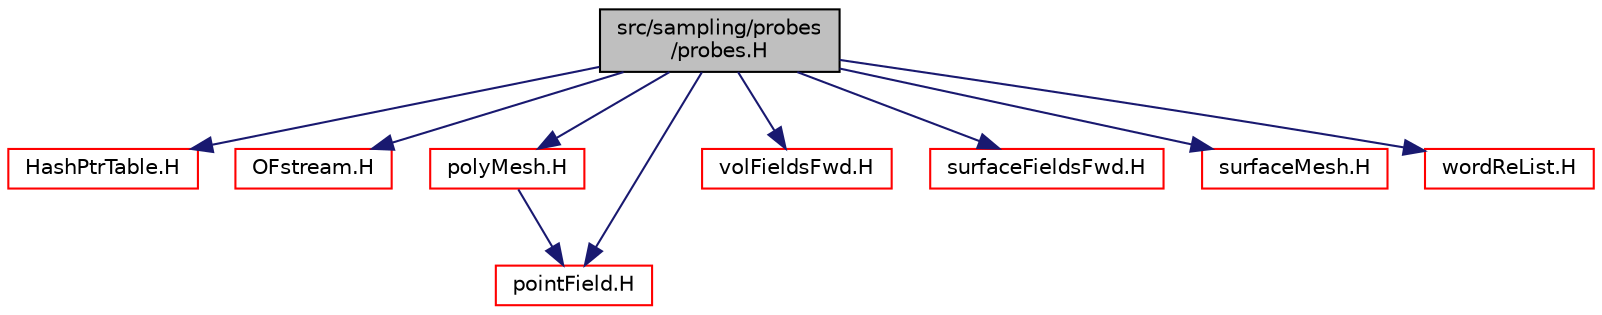 digraph "src/sampling/probes/probes.H"
{
  bgcolor="transparent";
  edge [fontname="Helvetica",fontsize="10",labelfontname="Helvetica",labelfontsize="10"];
  node [fontname="Helvetica",fontsize="10",shape=record];
  Node1 [label="src/sampling/probes\l/probes.H",height=0.2,width=0.4,color="black", fillcolor="grey75", style="filled", fontcolor="black"];
  Node1 -> Node2 [color="midnightblue",fontsize="10",style="solid",fontname="Helvetica"];
  Node2 [label="HashPtrTable.H",height=0.2,width=0.4,color="red",URL="$a07599.html"];
  Node1 -> Node3 [color="midnightblue",fontsize="10",style="solid",fontname="Helvetica"];
  Node3 [label="OFstream.H",height=0.2,width=0.4,color="red",URL="$a07799.html"];
  Node1 -> Node4 [color="midnightblue",fontsize="10",style="solid",fontname="Helvetica"];
  Node4 [label="polyMesh.H",height=0.2,width=0.4,color="red",URL="$a08657.html"];
  Node4 -> Node5 [color="midnightblue",fontsize="10",style="solid",fontname="Helvetica"];
  Node5 [label="pointField.H",height=0.2,width=0.4,color="red",URL="$a08801.html"];
  Node1 -> Node5 [color="midnightblue",fontsize="10",style="solid",fontname="Helvetica"];
  Node1 -> Node6 [color="midnightblue",fontsize="10",style="solid",fontname="Helvetica"];
  Node6 [label="volFieldsFwd.H",height=0.2,width=0.4,color="red",URL="$a05639.html"];
  Node1 -> Node7 [color="midnightblue",fontsize="10",style="solid",fontname="Helvetica"];
  Node7 [label="surfaceFieldsFwd.H",height=0.2,width=0.4,color="red",URL="$a05634.html"];
  Node1 -> Node8 [color="midnightblue",fontsize="10",style="solid",fontname="Helvetica"];
  Node8 [label="surfaceMesh.H",height=0.2,width=0.4,color="red",URL="$a06186.html"];
  Node1 -> Node9 [color="midnightblue",fontsize="10",style="solid",fontname="Helvetica"];
  Node9 [label="wordReList.H",height=0.2,width=0.4,color="red",URL="$a08996.html"];
}
